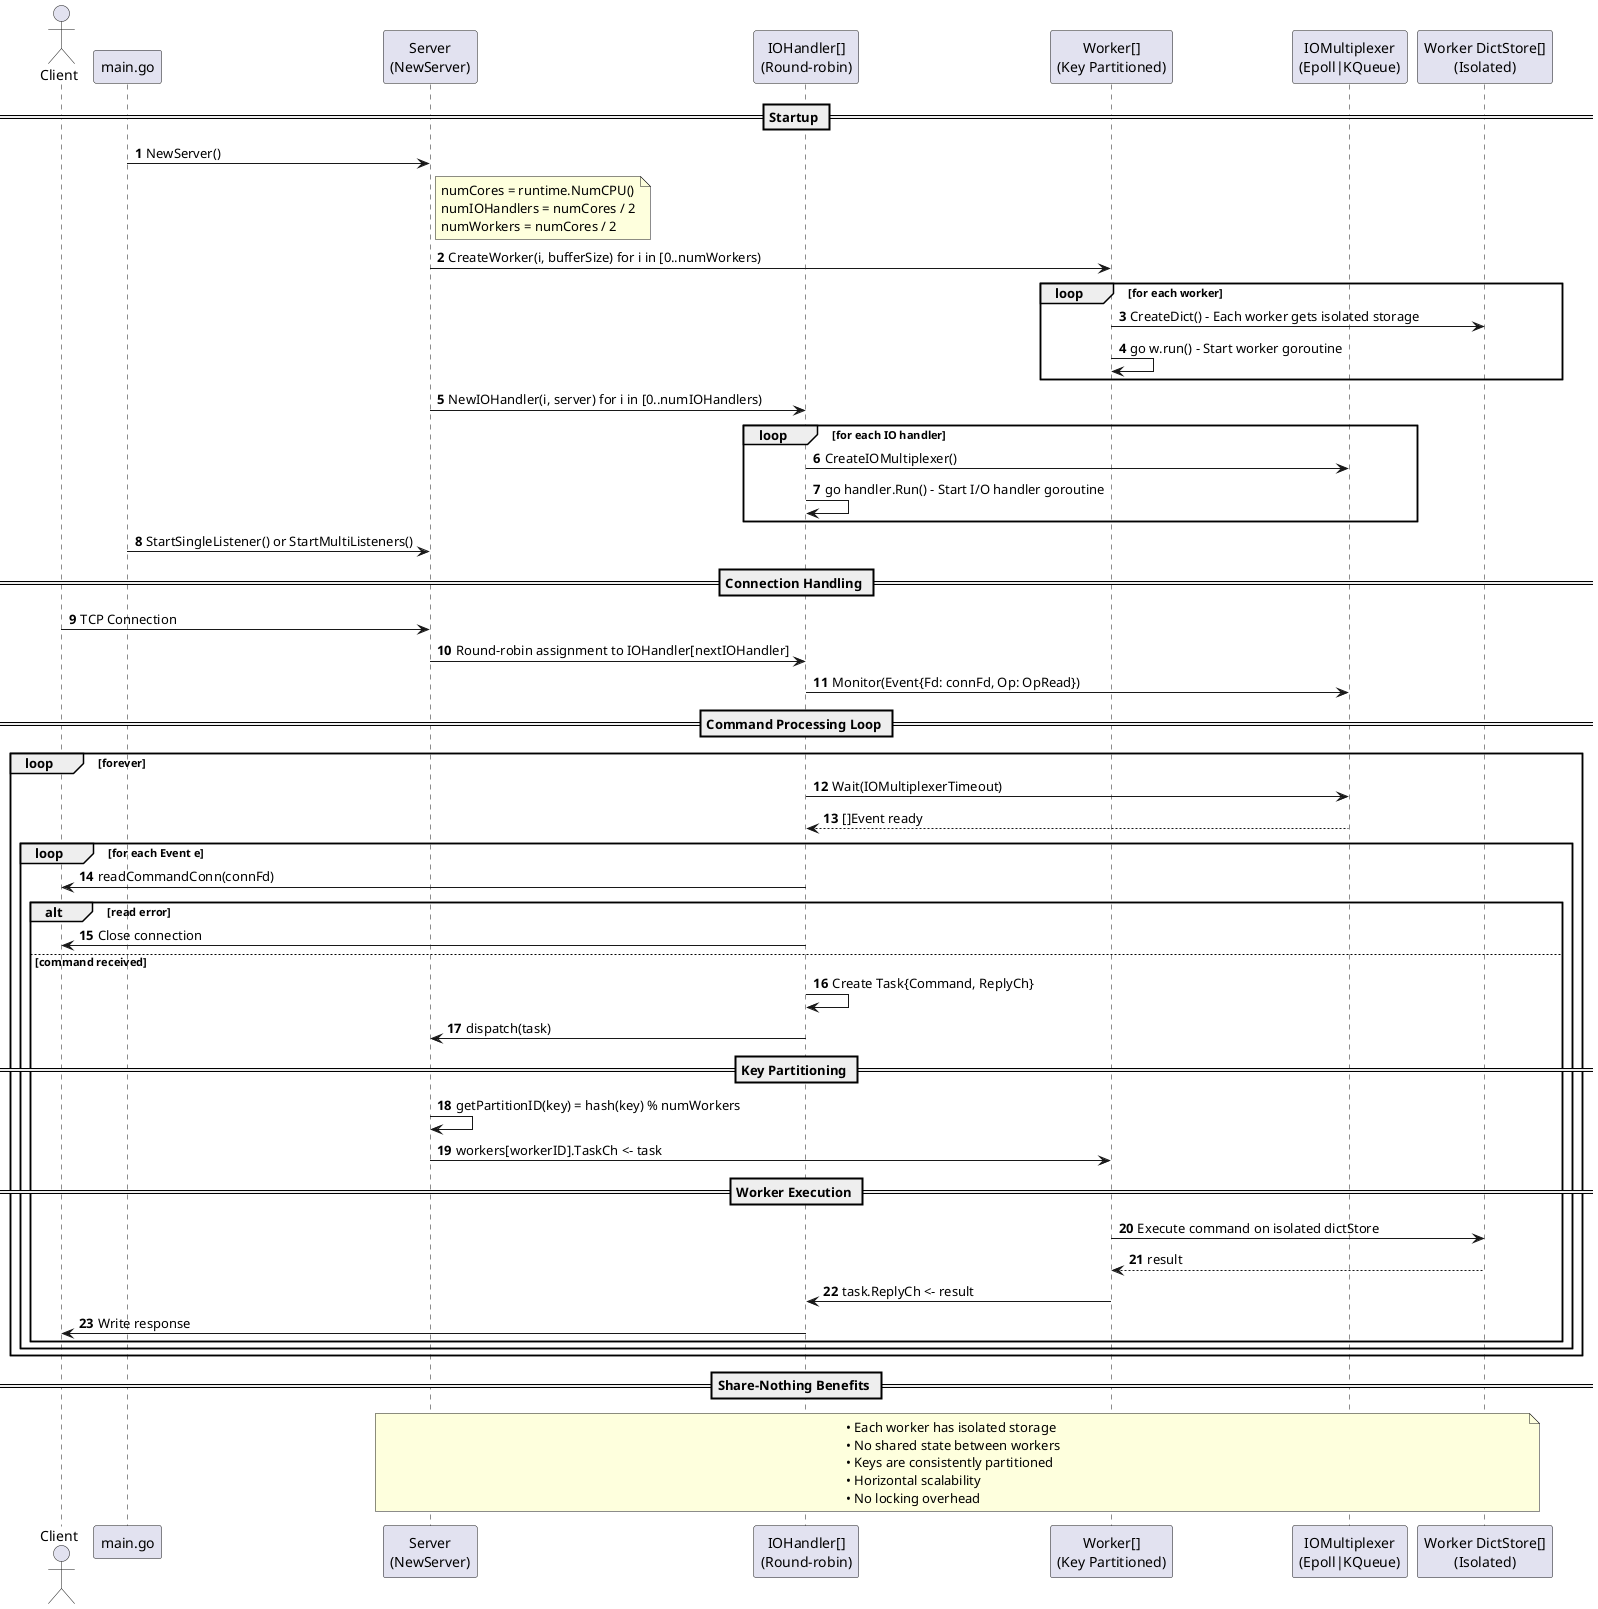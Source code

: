 @startuml
autonumber
actor Client

participant "main.go" as M
participant "Server\n(NewServer)" as S
participant "IOHandler[]\n(Round-robin)" as IH
participant "Worker[]\n(Key Partitioned)" as W
participant "IOMultiplexer\n(Epoll|KQueue)" as IO
participant "Worker DictStore[]\n(Isolated)" as DS

== Startup ==
M -> S: NewServer()
note right of S
  numCores = runtime.NumCPU()
  numIOHandlers = numCores / 2
  numWorkers = numCores / 2
end note

S -> W: CreateWorker(i, bufferSize) for i in [0..numWorkers)
loop for each worker
  W -> DS: CreateDict() - Each worker gets isolated storage
  W -> W: go w.run() - Start worker goroutine
end

S -> IH: NewIOHandler(i, server) for i in [0..numIOHandlers)
loop for each IO handler
  IH -> IO: CreateIOMultiplexer()
  IH -> IH: go handler.Run() - Start I/O handler goroutine
end

M -> S: StartSingleListener() or StartMultiListeners()

== Connection Handling ==
Client -> S: TCP Connection
S -> IH: Round-robin assignment to IOHandler[nextIOHandler]
IH -> IO: Monitor(Event{Fd: connFd, Op: OpRead})

== Command Processing Loop ==
loop forever
  IH -> IO: Wait(IOMultiplexerTimeout)
  IO --> IH: []Event ready
  
  loop for each Event e
    IH -> Client: readCommandConn(connFd)
    alt read error
      IH -> Client: Close connection
    else command received
      IH -> IH: Create Task{Command, ReplyCh}
      IH -> S: dispatch(task)
      
      == Key Partitioning ==
      S -> S: getPartitionID(key) = hash(key) % numWorkers
      S -> W: workers[workerID].TaskCh <- task
      
      == Worker Execution ==
      W -> DS: Execute command on isolated dictStore
      DS --> W: result
      W -> IH: task.ReplyCh <- result
      IH -> Client: Write response
    end
  end
end

== Share-Nothing Benefits ==
note over S, DS
  • Each worker has isolated storage
  • No shared state between workers
  • Keys are consistently partitioned
  • Horizontal scalability
  • No locking overhead
end note
@enduml

